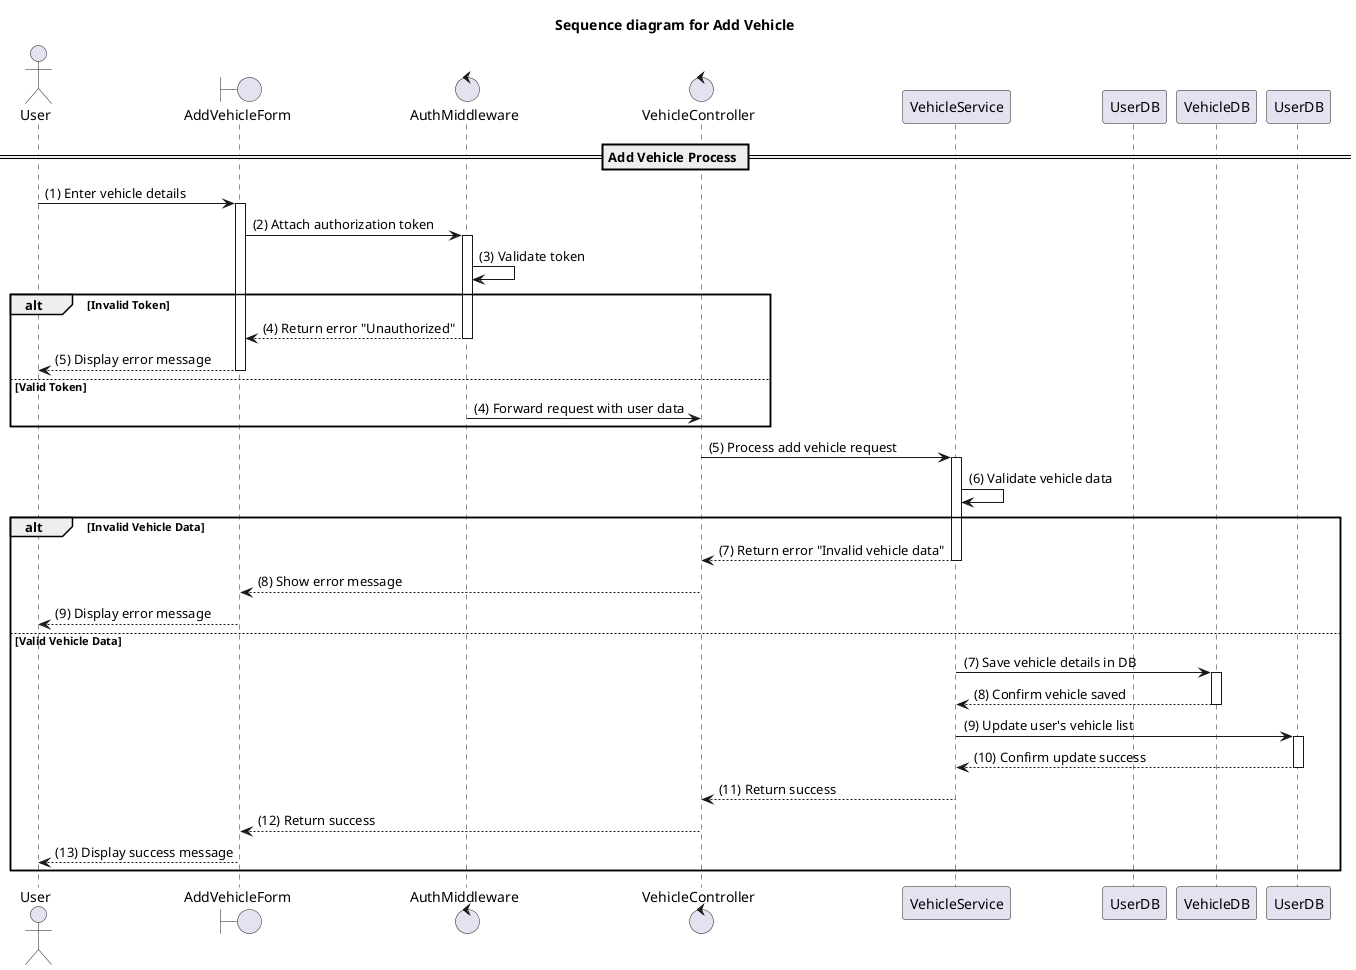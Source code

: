 @startuml

title Sequence diagram for Add Vehicle

actor User
boundary AddVehicleForm
control AuthMiddleware
control VehicleController
participant VehicleService
participant Database as "UserDB"
participant Database as "VehicleDB"

== Add Vehicle Process ==
User -> AddVehicleForm: (1) Enter vehicle details
activate AddVehicleForm
AddVehicleForm -> AuthMiddleware: (2) Attach authorization token
activate AuthMiddleware
AuthMiddleware -> AuthMiddleware: (3) Validate token
alt Invalid Token
    AuthMiddleware --> AddVehicleForm: (4) Return error "Unauthorized"
    deactivate AuthMiddleware
    AddVehicleForm --> User: (5) Display error message
    deactivate AddVehicleForm
else Valid Token
    AuthMiddleware -> VehicleController: (4) Forward request with user data
    deactivate AuthMiddleware
end

VehicleController -> VehicleService: (5) Process add vehicle request
activate VehicleService
VehicleService -> VehicleService: (6) Validate vehicle data
alt Invalid Vehicle Data
    VehicleService --> VehicleController: (7) Return error "Invalid vehicle data"
    deactivate VehicleService
    VehicleController --> AddVehicleForm: (8) Show error message
    deactivate VehicleController
    AddVehicleForm --> User: (9) Display error message
    deactivate AddVehicleForm
else Valid Vehicle Data
    VehicleService -> VehicleDB: (7) Save vehicle details in DB
    activate VehicleDB
    VehicleDB --> VehicleService: (8) Confirm vehicle saved
    deactivate VehicleDB
    VehicleService -> UserDB: (9) Update user's vehicle list
    activate UserDB
    UserDB --> VehicleService: (10) Confirm update success
    deactivate UserDB
    VehicleService --> VehicleController: (11) Return success
    deactivate VehicleService
    VehicleController --> AddVehicleForm: (12) Return success
    deactivate VehicleController
    AddVehicleForm --> User: (13) Display success message
    deactivate AddVehicleForm
end

@enduml